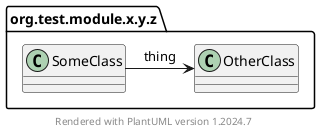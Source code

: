 @startuml
    'The following line flattens the hierarchies
    set separator none

    package org.test.module.x.y.z {
        SomeClass -> OtherClass : thing
    }

footer Rendered with PlantUML version %version()
@enduml